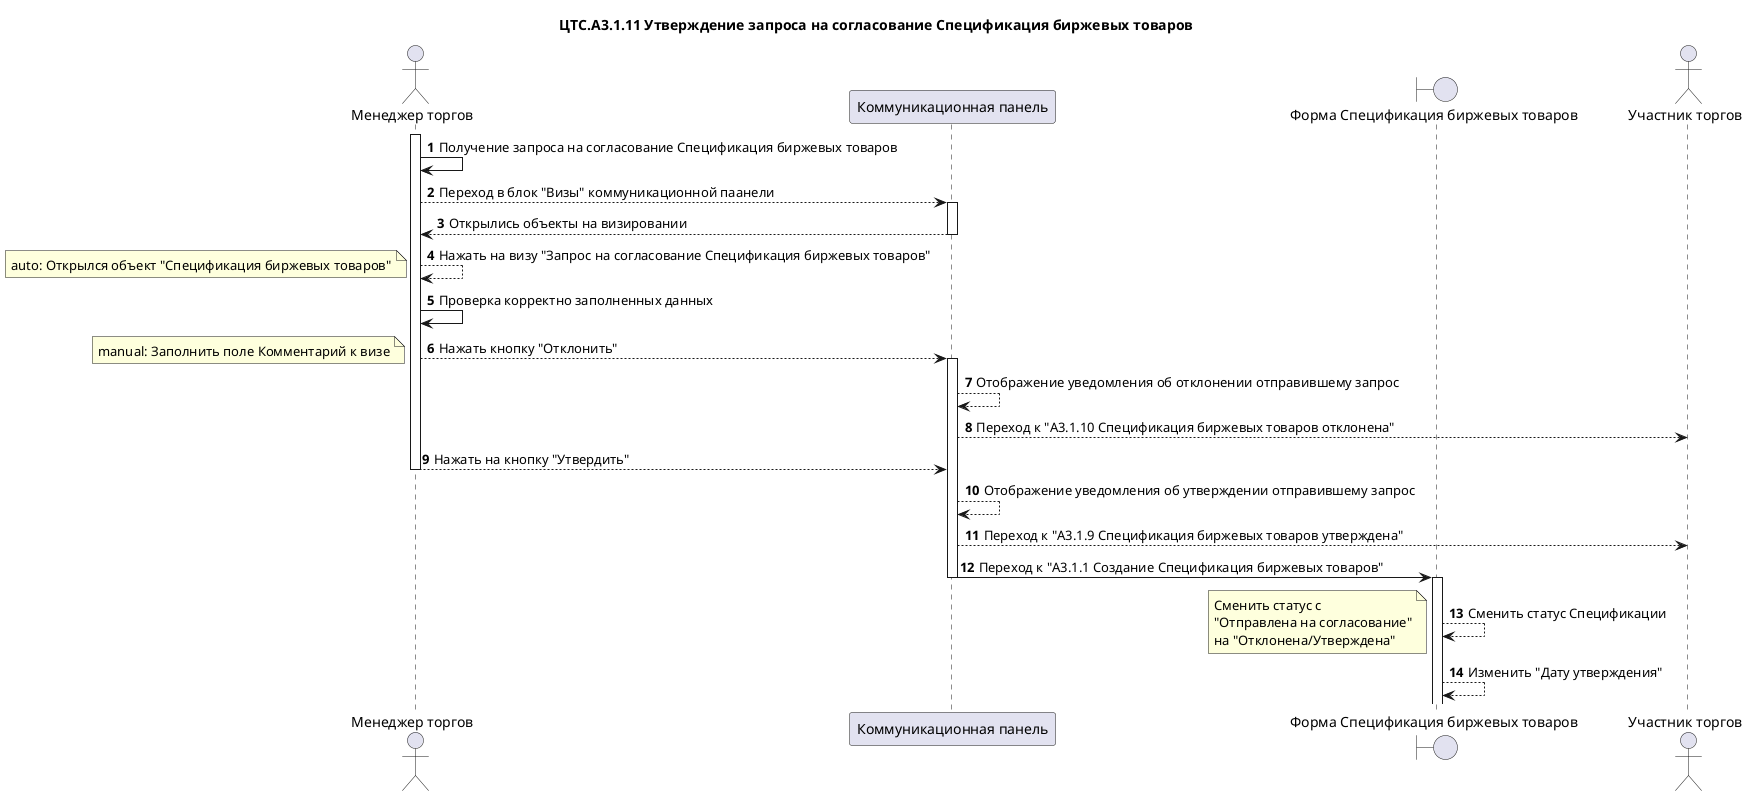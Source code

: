 @startuml "ЦТС.А3.1 Допуск товара к торгам"
title "ЦТС.А3.1.11 Утверждение запроса на согласование Спецификация биржевых товаров"
actor "Менеджер торгов" as UserCTS
participant "Коммуникационная панель" as CommunicationPanel
boundary "Форма Спецификация биржевых товаров" as Specification
actor "Участник торгов" as User

autonumber

activate UserCTS
UserCTS->UserCTS: Получение запроса на согласование Спецификация биржевых товаров


UserCTS-->CommunicationPanel: Переход в блок "Визы" коммуникационной паанели
activate CommunicationPanel
CommunicationPanel-->UserCTS: Открылись объекты на визировании
deactivate CommunicationPanel
UserCTS-->UserCTS: Нажать на визу "Запрос на согласование Спецификация биржевых товаров"

note left
 auto: Открылся объект "Спецификация биржевых товаров"
end note 

UserCTS->UserCTS: Проверка корректно заполненных данных

        UserCTS-->CommunicationPanel: Нажать кнопку "Отклонить"
    note left
         manual: Заполнить поле Комментарий к визе
    end note
    activate CommunicationPanel

CommunicationPanel-->CommunicationPanel: Отображение уведомления об отклонении отправившему запрос

CommunicationPanel-->User: Переход к "А3.1.10 Спецификация биржевых товаров отклонена"

UserCTS-->CommunicationPanel: Нажать на кнопку "Утвердить"
deactivate UserCTS
CommunicationPanel-->CommunicationPanel: Отображение уведомления об утверждении отправившему запрос
deactivate UserCTS
CommunicationPanel-->User: Переход к "А3.1.9 Спецификация биржевых товаров утверждена"

CommunicationPanel->Specification: Переход к "А3.1.1 Создание Спецификация биржевых товаров"
deactivate CommunicationPanel
activate Specification
Specification-->Specification: Сменить статус Спецификации
note left
    Сменить статус с
    "Отправлена на согласование"
    на "Отклонена/Утверждена"
end note
Specification-->Specification: Изменить "Дату утверждения"

@enduml